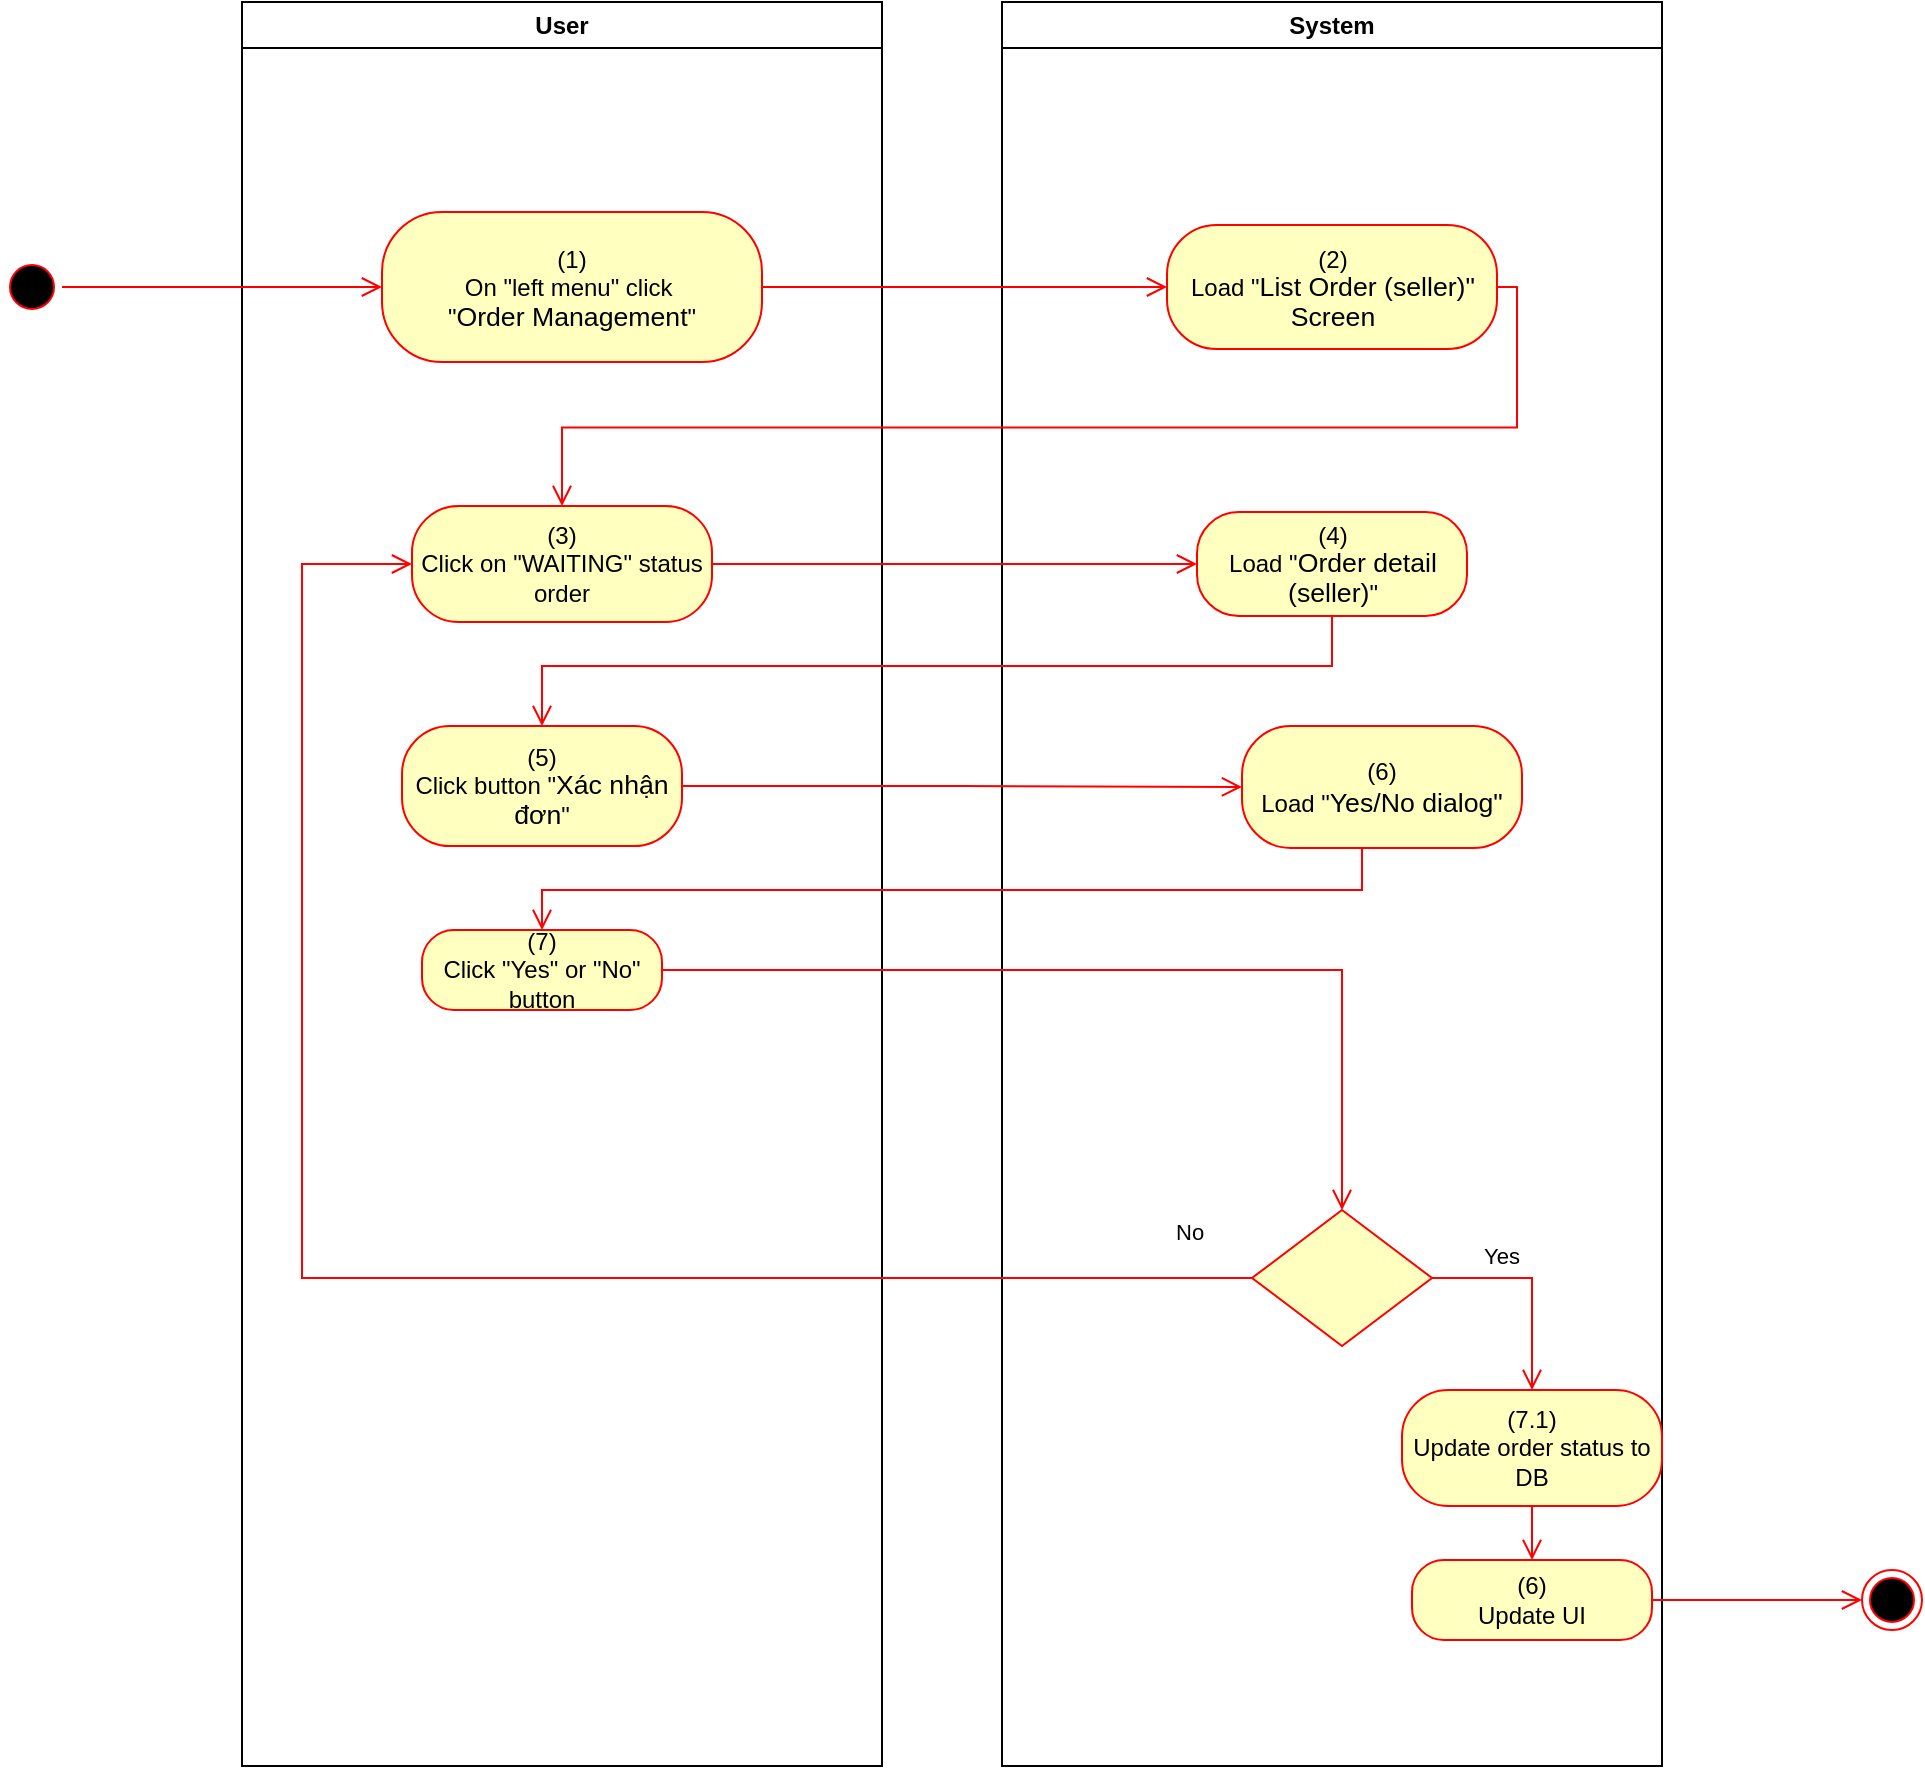 <mxfile version="15.4.0" type="device"><diagram id="1rBkXsoeWkK-p1IvtmE3" name="Page-1"><mxGraphModel dx="1086" dy="928" grid="1" gridSize="10" guides="1" tooltips="1" connect="1" arrows="1" fold="1" page="1" pageScale="1" pageWidth="850" pageHeight="1100" math="0" shadow="0"><root><mxCell id="0"/><mxCell id="1" parent="0"/><mxCell id="sa0FIXxH0hHErjEMOFtP-1" value="User" style="swimlane;whiteSpace=wrap" vertex="1" parent="1"><mxGeometry x="140" y="128" width="320" height="882" as="geometry"><mxRectangle x="120" y="128" width="60" height="23" as="alternateBounds"/></mxGeometry></mxCell><mxCell id="sa0FIXxH0hHErjEMOFtP-2" value="&lt;span&gt;(1)&lt;/span&gt;&lt;br style=&quot;padding: 0px ; margin: 0px&quot;&gt;&lt;span&gt;On &quot;left menu&quot; click&amp;nbsp;&lt;/span&gt;&lt;br style=&quot;padding: 0px ; margin: 0px&quot;&gt;&lt;span&gt;&quot;&lt;/span&gt;&lt;span lang=&quot;EN-GB&quot; style=&quot;font-size: 10.0pt ; line-height: 107% ; font-family: &amp;#34;arial&amp;#34; , sans-serif&quot;&gt;Order Management&lt;/span&gt;&lt;span&gt;&quot;&lt;/span&gt;" style="rounded=1;whiteSpace=wrap;html=1;arcSize=40;fontColor=#000000;fillColor=#ffffc0;strokeColor=#ff0000;" vertex="1" parent="sa0FIXxH0hHErjEMOFtP-1"><mxGeometry x="70" y="105" width="190" height="75" as="geometry"/></mxCell><mxCell id="sa0FIXxH0hHErjEMOFtP-10" value="(3)&lt;br&gt;Click on &quot;WAITING&quot; status order" style="rounded=1;whiteSpace=wrap;html=1;arcSize=40;fontColor=#000000;fillColor=#ffffc0;strokeColor=#ff0000;" vertex="1" parent="sa0FIXxH0hHErjEMOFtP-1"><mxGeometry x="85" y="252" width="150" height="58" as="geometry"/></mxCell><mxCell id="sa0FIXxH0hHErjEMOFtP-3" value="System" style="swimlane;whiteSpace=wrap;startSize=23;" vertex="1" parent="1"><mxGeometry x="520" y="128" width="330" height="882" as="geometry"/></mxCell><mxCell id="sa0FIXxH0hHErjEMOFtP-4" value="(2)&lt;br&gt;Load &quot;&lt;span lang=&quot;EN-GB&quot; style=&quot;font-size: 10pt ; line-height: 107% ; font-family: &amp;#34;arial&amp;#34; , sans-serif&quot;&gt;&lt;span lang=&quot;EN-GB&quot; style=&quot;font-size: 10.0pt ; line-height: 107% ; font-family: &amp;#34;arial&amp;#34; , sans-serif&quot;&gt;List Order (seller)&lt;/span&gt;&quot;&lt;br&gt;Screen&lt;br&gt;&lt;/span&gt;" style="rounded=1;whiteSpace=wrap;html=1;arcSize=40;fontColor=#000000;fillColor=#ffffc0;strokeColor=#ff0000;" vertex="1" parent="sa0FIXxH0hHErjEMOFtP-3"><mxGeometry x="82.5" y="111.5" width="165" height="62" as="geometry"/></mxCell><mxCell id="sa0FIXxH0hHErjEMOFtP-12" value="(4)&lt;br&gt;Load &quot;&lt;span lang=&quot;EN-GB&quot; style=&quot;font-size: 10.0pt ; line-height: 107% ; font-family: &amp;#34;arial&amp;#34; , sans-serif&quot;&gt;Order detail (seller)&lt;/span&gt;&quot;" style="rounded=1;whiteSpace=wrap;html=1;arcSize=40;fontColor=#000000;fillColor=#ffffc0;strokeColor=#ff0000;" vertex="1" parent="sa0FIXxH0hHErjEMOFtP-3"><mxGeometry x="97.5" y="255" width="135" height="52" as="geometry"/></mxCell><mxCell id="sa0FIXxH0hHErjEMOFtP-5" value="" style="ellipse;html=1;shape=startState;fillColor=#000000;strokeColor=#ff0000;" vertex="1" parent="1"><mxGeometry x="20" y="255.5" width="30" height="30" as="geometry"/></mxCell><mxCell id="sa0FIXxH0hHErjEMOFtP-6" value="" style="edgeStyle=orthogonalEdgeStyle;html=1;verticalAlign=bottom;endArrow=open;endSize=8;strokeColor=#ff0000;rounded=0;entryX=0;entryY=0.5;entryDx=0;entryDy=0;" edge="1" parent="1" source="sa0FIXxH0hHErjEMOFtP-5" target="sa0FIXxH0hHErjEMOFtP-2"><mxGeometry relative="1" as="geometry"><mxPoint x="200" y="253" as="targetPoint"/></mxGeometry></mxCell><mxCell id="sa0FIXxH0hHErjEMOFtP-7" value="" style="edgeStyle=orthogonalEdgeStyle;html=1;verticalAlign=bottom;endArrow=open;endSize=8;strokeColor=#ff0000;rounded=0;entryX=0;entryY=0.5;entryDx=0;entryDy=0;" edge="1" parent="1" source="sa0FIXxH0hHErjEMOFtP-2" target="sa0FIXxH0hHErjEMOFtP-4"><mxGeometry relative="1" as="geometry"><mxPoint x="600" y="271" as="targetPoint"/></mxGeometry></mxCell><mxCell id="sa0FIXxH0hHErjEMOFtP-8" value="" style="ellipse;html=1;shape=endState;fillColor=#000000;strokeColor=#ff0000;" vertex="1" parent="1"><mxGeometry x="950" y="912" width="30" height="30" as="geometry"/></mxCell><mxCell id="sa0FIXxH0hHErjEMOFtP-9" value="" style="edgeStyle=orthogonalEdgeStyle;html=1;verticalAlign=bottom;endArrow=open;endSize=8;strokeColor=#ff0000;rounded=0;exitX=1;exitY=0.5;exitDx=0;exitDy=0;entryX=0.5;entryY=0;entryDx=0;entryDy=0;" edge="1" parent="1" source="sa0FIXxH0hHErjEMOFtP-4" target="sa0FIXxH0hHErjEMOFtP-10"><mxGeometry relative="1" as="geometry"><mxPoint x="820" y="760" as="targetPoint"/><mxPoint x="850" y="785" as="sourcePoint"/></mxGeometry></mxCell><mxCell id="sa0FIXxH0hHErjEMOFtP-11" value="" style="edgeStyle=orthogonalEdgeStyle;html=1;verticalAlign=bottom;endArrow=open;endSize=8;strokeColor=#ff0000;rounded=0;entryX=0;entryY=0.5;entryDx=0;entryDy=0;" edge="1" source="sa0FIXxH0hHErjEMOFtP-10" parent="1" target="sa0FIXxH0hHErjEMOFtP-12"><mxGeometry relative="1" as="geometry"><mxPoint x="420" y="540" as="targetPoint"/></mxGeometry></mxCell><mxCell id="sa0FIXxH0hHErjEMOFtP-14" value="(5)&lt;br&gt;Click button &quot;&lt;span lang=&quot;EN-GB&quot; style=&quot;font-size: 10.0pt ; line-height: 107% ; font-family: &amp;#34;arial&amp;#34; , sans-serif&quot;&gt;Xác nhận đơn&lt;/span&gt;&quot;" style="rounded=1;whiteSpace=wrap;html=1;arcSize=40;fontColor=#000000;fillColor=#ffffc0;strokeColor=#ff0000;" vertex="1" parent="1"><mxGeometry x="220" y="490" width="140" height="60" as="geometry"/></mxCell><mxCell id="sa0FIXxH0hHErjEMOFtP-15" value="(7)&lt;br&gt;Click &quot;Yes&quot; or &quot;No&quot; button" style="rounded=1;whiteSpace=wrap;html=1;arcSize=40;fontColor=#000000;fillColor=#ffffc0;strokeColor=#ff0000;" vertex="1" parent="1"><mxGeometry x="230" y="592" width="120" height="40" as="geometry"/></mxCell><mxCell id="sa0FIXxH0hHErjEMOFtP-16" value="" style="rhombus;whiteSpace=wrap;html=1;fillColor=#ffffc0;strokeColor=#ff0000;" vertex="1" parent="1"><mxGeometry x="645" y="732" width="90" height="68" as="geometry"/></mxCell><mxCell id="sa0FIXxH0hHErjEMOFtP-17" value="Yes" style="edgeStyle=orthogonalEdgeStyle;html=1;align=left;verticalAlign=top;endArrow=open;endSize=8;strokeColor=#ff0000;rounded=0;exitX=1;exitY=0.5;exitDx=0;exitDy=0;" edge="1" parent="1" source="sa0FIXxH0hHErjEMOFtP-16" target="sa0FIXxH0hHErjEMOFtP-18"><mxGeometry x="-0.549" y="24" relative="1" as="geometry"><mxPoint x="170" y="694" as="targetPoint"/><mxPoint as="offset"/></mxGeometry></mxCell><mxCell id="sa0FIXxH0hHErjEMOFtP-18" value="(7.1)&lt;br&gt;Update order status to DB" style="rounded=1;whiteSpace=wrap;html=1;arcSize=40;fontColor=#000000;fillColor=#ffffc0;strokeColor=#ff0000;" vertex="1" parent="1"><mxGeometry x="720" y="822" width="130" height="58" as="geometry"/></mxCell><mxCell id="sa0FIXxH0hHErjEMOFtP-19" value="(6)&lt;br&gt;Update UI" style="rounded=1;whiteSpace=wrap;html=1;arcSize=40;fontColor=#000000;fillColor=#ffffc0;strokeColor=#ff0000;" vertex="1" parent="1"><mxGeometry x="725" y="907" width="120" height="40" as="geometry"/></mxCell><mxCell id="sa0FIXxH0hHErjEMOFtP-20" value="" style="edgeStyle=orthogonalEdgeStyle;html=1;verticalAlign=bottom;endArrow=open;endSize=8;strokeColor=#ff0000;rounded=0;exitX=0.5;exitY=1;exitDx=0;exitDy=0;entryX=0.5;entryY=0;entryDx=0;entryDy=0;" edge="1" parent="1" source="sa0FIXxH0hHErjEMOFtP-18" target="sa0FIXxH0hHErjEMOFtP-19"><mxGeometry relative="1" as="geometry"><mxPoint x="170" y="784" as="targetPoint"/></mxGeometry></mxCell><mxCell id="sa0FIXxH0hHErjEMOFtP-21" value="(6)&lt;br&gt;Load &quot;&lt;font face=&quot;arial, sans-serif&quot;&gt;&lt;span style=&quot;font-size: 13.333px&quot;&gt;Yes/No dialog&quot;&lt;/span&gt;&lt;/font&gt;" style="rounded=1;whiteSpace=wrap;html=1;arcSize=40;fontColor=#000000;fillColor=#ffffc0;strokeColor=#ff0000;" vertex="1" parent="1"><mxGeometry x="640" y="490" width="140" height="61" as="geometry"/></mxCell><mxCell id="sa0FIXxH0hHErjEMOFtP-22" value="" style="edgeStyle=orthogonalEdgeStyle;html=1;verticalAlign=bottom;endArrow=open;endSize=8;strokeColor=#ff0000;rounded=0;entryX=0;entryY=0.5;entryDx=0;entryDy=0;" edge="1" parent="1" source="sa0FIXxH0hHErjEMOFtP-14" target="sa0FIXxH0hHErjEMOFtP-21"><mxGeometry relative="1" as="geometry"><mxPoint x="280" y="605" as="targetPoint"/></mxGeometry></mxCell><mxCell id="sa0FIXxH0hHErjEMOFtP-23" value="" style="edgeStyle=orthogonalEdgeStyle;html=1;verticalAlign=bottom;endArrow=open;endSize=8;strokeColor=#ff0000;rounded=0;entryX=0.5;entryY=0;entryDx=0;entryDy=0;" edge="1" parent="1" source="sa0FIXxH0hHErjEMOFtP-21" target="sa0FIXxH0hHErjEMOFtP-15"><mxGeometry relative="1" as="geometry"><mxPoint x="690" y="602" as="targetPoint"/><Array as="points"><mxPoint x="700" y="572"/><mxPoint x="290" y="572"/></Array></mxGeometry></mxCell><mxCell id="sa0FIXxH0hHErjEMOFtP-24" value="" style="edgeStyle=orthogonalEdgeStyle;html=1;verticalAlign=bottom;endArrow=open;endSize=8;strokeColor=#ff0000;rounded=0;entryX=0.5;entryY=0;entryDx=0;entryDy=0;" edge="1" parent="1" source="sa0FIXxH0hHErjEMOFtP-15" target="sa0FIXxH0hHErjEMOFtP-16"><mxGeometry relative="1" as="geometry"><mxPoint x="700" y="692" as="targetPoint"/></mxGeometry></mxCell><mxCell id="sa0FIXxH0hHErjEMOFtP-25" value="No" style="edgeStyle=orthogonalEdgeStyle;html=1;align=left;verticalAlign=bottom;endArrow=open;endSize=8;strokeColor=#ff0000;rounded=0;entryX=0;entryY=0.5;entryDx=0;entryDy=0;exitX=0;exitY=0.5;exitDx=0;exitDy=0;" edge="1" parent="1" source="sa0FIXxH0hHErjEMOFtP-16" target="sa0FIXxH0hHErjEMOFtP-10"><mxGeometry x="-0.909" y="-14" relative="1" as="geometry"><mxPoint x="590" y="822" as="targetPoint"/><Array as="points"><mxPoint x="170" y="766"/><mxPoint x="170" y="409"/></Array><mxPoint as="offset"/></mxGeometry></mxCell><mxCell id="sa0FIXxH0hHErjEMOFtP-27" value="" style="edgeStyle=orthogonalEdgeStyle;html=1;verticalAlign=bottom;endArrow=open;endSize=8;strokeColor=#ff0000;rounded=0;exitX=1;exitY=0.5;exitDx=0;exitDy=0;entryX=0;entryY=0.5;entryDx=0;entryDy=0;" edge="1" source="sa0FIXxH0hHErjEMOFtP-19" parent="1" target="sa0FIXxH0hHErjEMOFtP-8"><mxGeometry relative="1" as="geometry"><mxPoint x="510" y="840" as="targetPoint"/><mxPoint x="510" y="780" as="sourcePoint"/></mxGeometry></mxCell><mxCell id="sa0FIXxH0hHErjEMOFtP-13" value="" style="edgeStyle=orthogonalEdgeStyle;html=1;verticalAlign=bottom;endArrow=open;endSize=8;strokeColor=#ff0000;rounded=0;entryX=0.5;entryY=0;entryDx=0;entryDy=0;" edge="1" source="sa0FIXxH0hHErjEMOFtP-12" parent="1" target="sa0FIXxH0hHErjEMOFtP-14"><mxGeometry relative="1" as="geometry"><mxPoint x="685" y="490" as="targetPoint"/><Array as="points"><mxPoint x="685" y="460"/><mxPoint x="290" y="460"/></Array></mxGeometry></mxCell></root></mxGraphModel></diagram></mxfile>